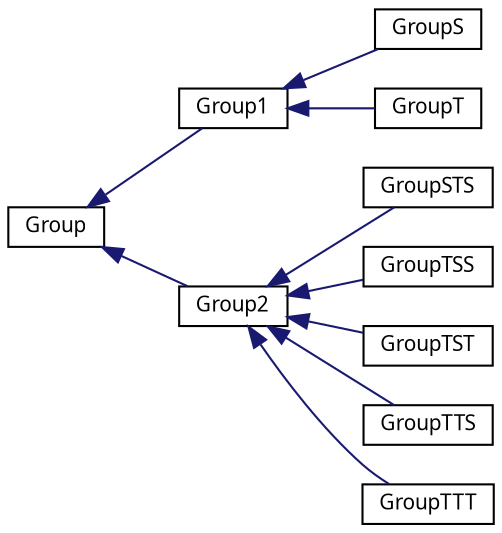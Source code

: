 digraph G
{
  edge [fontname="FreeSans.ttf",fontsize="10",labelfontname="FreeSans.ttf",labelfontsize="10"];
  node [fontname="FreeSans.ttf",fontsize="10",shape=record];
  rankdir=LR;
  Node1 [label="Group",height=0.2,width=0.4,color="black", fillcolor="white", style="filled",URL="$class_group.html",tooltip="Класс родитель для групп Ассура."];
  Node1 -> Node2 [dir=back,color="midnightblue",fontsize="10",style="solid",fontname="FreeSans.ttf"];
  Node2 [label="Group1",height=0.2,width=0.4,color="black", fillcolor="white", style="filled",URL="$class_group1.html",tooltip="Общий класс для групп Ассура 1-го класса."];
  Node2 -> Node3 [dir=back,color="midnightblue",fontsize="10",style="solid",fontname="FreeSans.ttf"];
  Node3 [label="GroupS",height=0.2,width=0.4,color="black", fillcolor="white", style="filled",URL="$class_group_s.html",tooltip="класс групп Ассура 1-го класса с КПП."];
  Node2 -> Node4 [dir=back,color="midnightblue",fontsize="10",style="solid",fontname="FreeSans.ttf"];
  Node4 [label="GroupT",height=0.2,width=0.4,color="black", fillcolor="white", style="filled",URL="$class_group_t.html"];
  Node1 -> Node5 [dir=back,color="midnightblue",fontsize="10",style="solid",fontname="FreeSans.ttf"];
  Node5 [label="Group2",height=0.2,width=0.4,color="black", fillcolor="white", style="filled",URL="$class_group2.html",tooltip="Общий класс для групп Ассура 2-го класса."];
  Node5 -> Node6 [dir=back,color="midnightblue",fontsize="10",style="solid",fontname="FreeSans.ttf"];
  Node6 [label="GroupSTS",height=0.2,width=0.4,color="black", fillcolor="white", style="filled",URL="$class_group_s_t_s.html",tooltip="класс группы Ассура 2-го класса 4-го вида."];
  Node5 -> Node7 [dir=back,color="midnightblue",fontsize="10",style="solid",fontname="FreeSans.ttf"];
  Node7 [label="GroupTSS",height=0.2,width=0.4,color="black", fillcolor="white", style="filled",URL="$class_group_t_s_s.html",tooltip="класс группы Ассура 2-го класса 5-го вида."];
  Node5 -> Node8 [dir=back,color="midnightblue",fontsize="10",style="solid",fontname="FreeSans.ttf"];
  Node8 [label="GroupTST",height=0.2,width=0.4,color="black", fillcolor="white", style="filled",URL="$class_group_t_s_t.html",tooltip="класс группы Ассура 2-го класса 3-го вида."];
  Node5 -> Node9 [dir=back,color="midnightblue",fontsize="10",style="solid",fontname="FreeSans.ttf"];
  Node9 [label="GroupTTS",height=0.2,width=0.4,color="black", fillcolor="white", style="filled",URL="$class_group_t_t_s.html",tooltip="класс группы Ассура 2-го класса 2-го вида."];
  Node5 -> Node10 [dir=back,color="midnightblue",fontsize="10",style="solid",fontname="FreeSans.ttf"];
  Node10 [label="GroupTTT",height=0.2,width=0.4,color="black", fillcolor="white", style="filled",URL="$class_group_t_t_t.html",tooltip="класс группы Ассура 2-го класса 1-го вида."];
}

